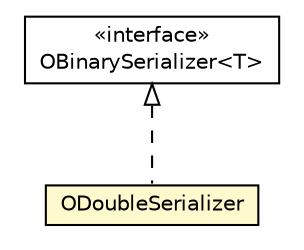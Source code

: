 #!/usr/local/bin/dot
#
# Class diagram 
# Generated by UMLGraph version R5_6-24-gf6e263 (http://www.umlgraph.org/)
#

digraph G {
	edge [fontname="Helvetica",fontsize=10,labelfontname="Helvetica",labelfontsize=10];
	node [fontname="Helvetica",fontsize=10,shape=plaintext];
	nodesep=0.25;
	ranksep=0.5;
	// com.orientechnologies.common.serialization.types.ODoubleSerializer
	c1623833 [label=<<table title="com.orientechnologies.common.serialization.types.ODoubleSerializer" border="0" cellborder="1" cellspacing="0" cellpadding="2" port="p" bgcolor="lemonChiffon" href="./ODoubleSerializer.html">
		<tr><td><table border="0" cellspacing="0" cellpadding="1">
<tr><td align="center" balign="center"> ODoubleSerializer </td></tr>
		</table></td></tr>
		</table>>, URL="./ODoubleSerializer.html", fontname="Helvetica", fontcolor="black", fontsize=10.0];
	// com.orientechnologies.common.serialization.types.OBinarySerializer<T>
	c1623840 [label=<<table title="com.orientechnologies.common.serialization.types.OBinarySerializer" border="0" cellborder="1" cellspacing="0" cellpadding="2" port="p" href="./OBinarySerializer.html">
		<tr><td><table border="0" cellspacing="0" cellpadding="1">
<tr><td align="center" balign="center"> &#171;interface&#187; </td></tr>
<tr><td align="center" balign="center"> OBinarySerializer&lt;T&gt; </td></tr>
		</table></td></tr>
		</table>>, URL="./OBinarySerializer.html", fontname="Helvetica", fontcolor="black", fontsize=10.0];
	//com.orientechnologies.common.serialization.types.ODoubleSerializer implements com.orientechnologies.common.serialization.types.OBinarySerializer<T>
	c1623840:p -> c1623833:p [dir=back,arrowtail=empty,style=dashed];
}

